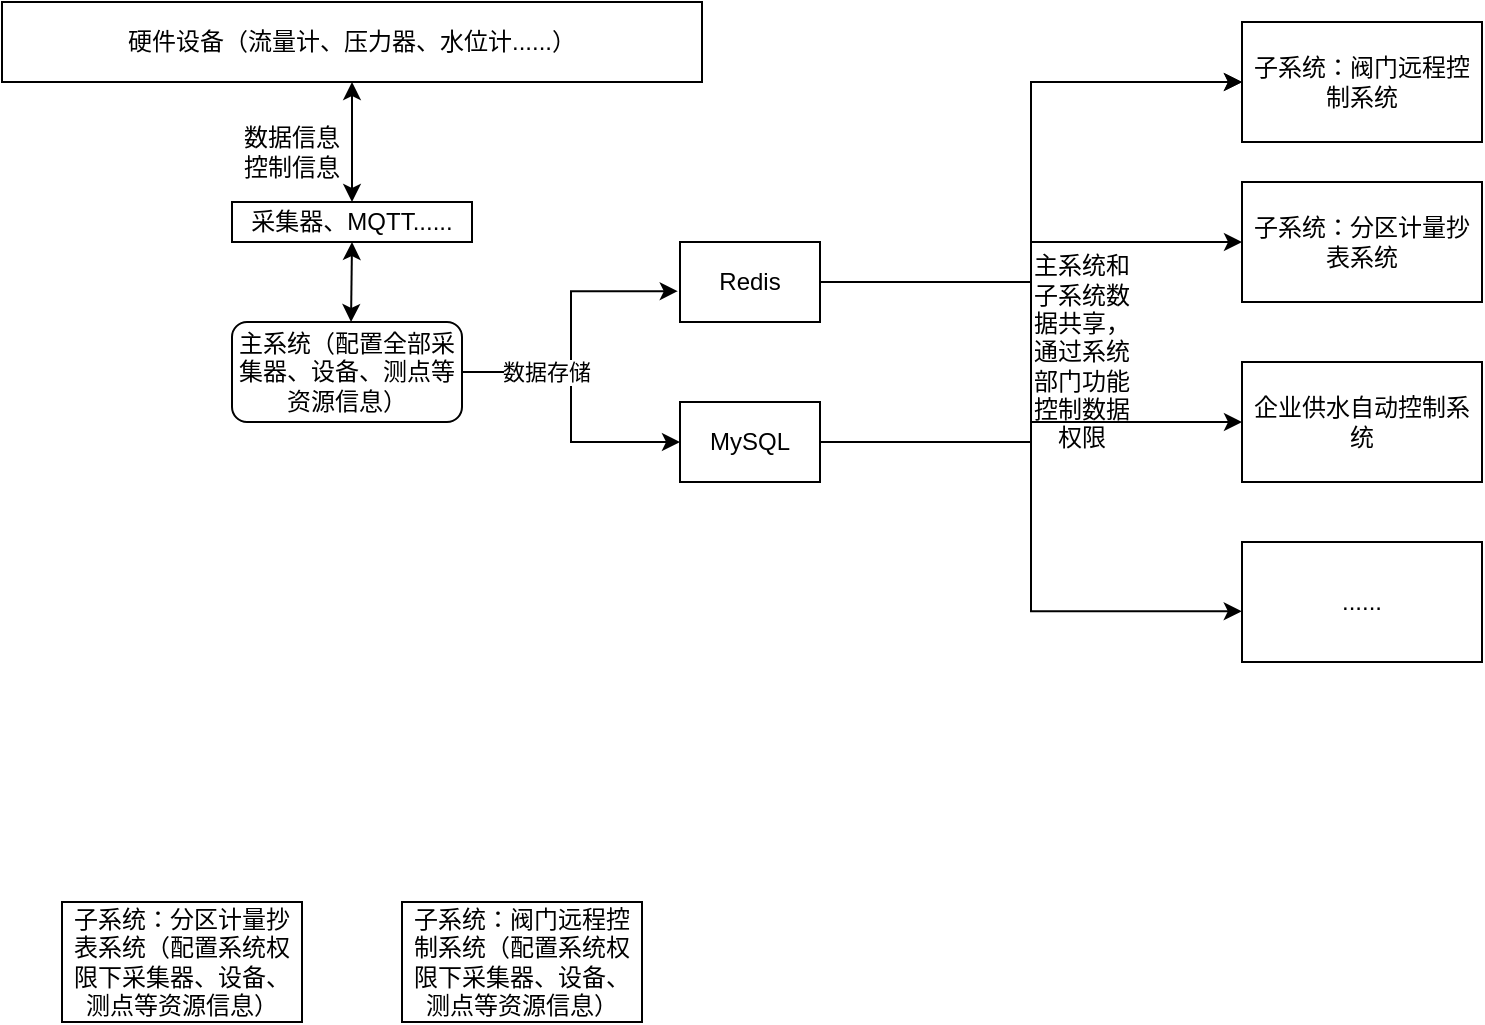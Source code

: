 <mxfile version="21.2.1" type="github">
  <diagram id="C5RBs43oDa-KdzZeNtuy" name="Page-1">
    <mxGraphModel dx="1195" dy="636" grid="1" gridSize="10" guides="1" tooltips="1" connect="1" arrows="1" fold="1" page="1" pageScale="1" pageWidth="827" pageHeight="1169" math="0" shadow="0">
      <root>
        <mxCell id="WIyWlLk6GJQsqaUBKTNV-0" />
        <mxCell id="WIyWlLk6GJQsqaUBKTNV-1" parent="WIyWlLk6GJQsqaUBKTNV-0" />
        <mxCell id="RzOljOtMz2daCbpXm7Yq-24" style="edgeStyle=orthogonalEdgeStyle;rounded=0;orthogonalLoop=1;jettySize=auto;html=1;entryX=-0.016;entryY=0.615;entryDx=0;entryDy=0;entryPerimeter=0;" edge="1" parent="WIyWlLk6GJQsqaUBKTNV-1" source="WIyWlLk6GJQsqaUBKTNV-3" target="RzOljOtMz2daCbpXm7Yq-21">
          <mxGeometry relative="1" as="geometry" />
        </mxCell>
        <mxCell id="RzOljOtMz2daCbpXm7Yq-25" style="edgeStyle=orthogonalEdgeStyle;rounded=0;orthogonalLoop=1;jettySize=auto;html=1;entryX=0;entryY=0.5;entryDx=0;entryDy=0;" edge="1" parent="WIyWlLk6GJQsqaUBKTNV-1" source="WIyWlLk6GJQsqaUBKTNV-3" target="RzOljOtMz2daCbpXm7Yq-23">
          <mxGeometry relative="1" as="geometry" />
        </mxCell>
        <mxCell id="RzOljOtMz2daCbpXm7Yq-26" value="数据存储" style="edgeLabel;html=1;align=center;verticalAlign=middle;resizable=0;points=[];" vertex="1" connectable="0" parent="RzOljOtMz2daCbpXm7Yq-25">
          <mxGeometry x="-0.42" relative="1" as="geometry">
            <mxPoint as="offset" />
          </mxGeometry>
        </mxCell>
        <mxCell id="WIyWlLk6GJQsqaUBKTNV-3" value="主系统（配置全部采集器、设备、测点等资源信息）" style="rounded=1;whiteSpace=wrap;html=1;fontSize=12;glass=0;strokeWidth=1;shadow=0;" parent="WIyWlLk6GJQsqaUBKTNV-1" vertex="1">
          <mxGeometry x="155" y="170" width="115" height="50" as="geometry" />
        </mxCell>
        <mxCell id="RzOljOtMz2daCbpXm7Yq-1" value="子系统：阀门远程控制系统" style="rounded=0;whiteSpace=wrap;html=1;" vertex="1" parent="WIyWlLk6GJQsqaUBKTNV-1">
          <mxGeometry x="660" y="20" width="120" height="60" as="geometry" />
        </mxCell>
        <mxCell id="RzOljOtMz2daCbpXm7Yq-2" value="子系统：分区计量抄表系统" style="rounded=0;whiteSpace=wrap;html=1;" vertex="1" parent="WIyWlLk6GJQsqaUBKTNV-1">
          <mxGeometry x="660" y="100" width="120" height="60" as="geometry" />
        </mxCell>
        <mxCell id="RzOljOtMz2daCbpXm7Yq-3" value="企业供水自动控制系统" style="whiteSpace=wrap;html=1;rounded=0;" vertex="1" parent="WIyWlLk6GJQsqaUBKTNV-1">
          <mxGeometry x="660" y="190" width="120" height="60" as="geometry" />
        </mxCell>
        <mxCell id="RzOljOtMz2daCbpXm7Yq-6" value="......" style="whiteSpace=wrap;html=1;rounded=0;" vertex="1" parent="WIyWlLk6GJQsqaUBKTNV-1">
          <mxGeometry x="660" y="280" width="120" height="60" as="geometry" />
        </mxCell>
        <mxCell id="RzOljOtMz2daCbpXm7Yq-15" value="硬件设备（流量计、压力器、水位计......）" style="rounded=0;whiteSpace=wrap;html=1;" vertex="1" parent="WIyWlLk6GJQsqaUBKTNV-1">
          <mxGeometry x="40" y="10" width="350" height="40" as="geometry" />
        </mxCell>
        <mxCell id="RzOljOtMz2daCbpXm7Yq-17" value="" style="endArrow=classic;startArrow=classic;html=1;rounded=0;entryX=0.5;entryY=1;entryDx=0;entryDy=0;exitX=0.5;exitY=0;exitDx=0;exitDy=0;" edge="1" parent="WIyWlLk6GJQsqaUBKTNV-1" source="RzOljOtMz2daCbpXm7Yq-16" target="RzOljOtMz2daCbpXm7Yq-15">
          <mxGeometry width="50" height="50" relative="1" as="geometry">
            <mxPoint x="280" y="150" as="sourcePoint" />
            <mxPoint x="280" y="100" as="targetPoint" />
          </mxGeometry>
        </mxCell>
        <mxCell id="RzOljOtMz2daCbpXm7Yq-18" value="数据信息&lt;br&gt;控制信息" style="text;html=1;strokeColor=none;fillColor=none;align=center;verticalAlign=middle;whiteSpace=wrap;rounded=0;" vertex="1" parent="WIyWlLk6GJQsqaUBKTNV-1">
          <mxGeometry x="155" y="70" width="60" height="30" as="geometry" />
        </mxCell>
        <mxCell id="RzOljOtMz2daCbpXm7Yq-20" value="" style="endArrow=classic;startArrow=classic;html=1;rounded=0;entryX=0.5;entryY=1;entryDx=0;entryDy=0;exitX=0.5;exitY=0;exitDx=0;exitDy=0;" edge="1" parent="WIyWlLk6GJQsqaUBKTNV-1" source="RzOljOtMz2daCbpXm7Yq-16">
          <mxGeometry width="50" height="50" relative="1" as="geometry">
            <mxPoint x="214.52" y="170" as="sourcePoint" />
            <mxPoint x="214.52" y="120" as="targetPoint" />
          </mxGeometry>
        </mxCell>
        <mxCell id="RzOljOtMz2daCbpXm7Yq-27" style="edgeStyle=orthogonalEdgeStyle;rounded=0;orthogonalLoop=1;jettySize=auto;html=1;entryX=0;entryY=0.5;entryDx=0;entryDy=0;" edge="1" parent="WIyWlLk6GJQsqaUBKTNV-1" source="RzOljOtMz2daCbpXm7Yq-21" target="RzOljOtMz2daCbpXm7Yq-1">
          <mxGeometry relative="1" as="geometry" />
        </mxCell>
        <mxCell id="RzOljOtMz2daCbpXm7Yq-29" style="edgeStyle=orthogonalEdgeStyle;rounded=0;orthogonalLoop=1;jettySize=auto;html=1;exitX=1;exitY=0.5;exitDx=0;exitDy=0;entryX=0;entryY=0.5;entryDx=0;entryDy=0;" edge="1" parent="WIyWlLk6GJQsqaUBKTNV-1" source="RzOljOtMz2daCbpXm7Yq-21" target="RzOljOtMz2daCbpXm7Yq-2">
          <mxGeometry relative="1" as="geometry" />
        </mxCell>
        <mxCell id="RzOljOtMz2daCbpXm7Yq-30" style="edgeStyle=orthogonalEdgeStyle;rounded=0;orthogonalLoop=1;jettySize=auto;html=1;exitX=1;exitY=0.5;exitDx=0;exitDy=0;entryX=0;entryY=0.5;entryDx=0;entryDy=0;" edge="1" parent="WIyWlLk6GJQsqaUBKTNV-1" source="RzOljOtMz2daCbpXm7Yq-21" target="RzOljOtMz2daCbpXm7Yq-3">
          <mxGeometry relative="1" as="geometry" />
        </mxCell>
        <mxCell id="RzOljOtMz2daCbpXm7Yq-31" style="edgeStyle=orthogonalEdgeStyle;rounded=0;orthogonalLoop=1;jettySize=auto;html=1;exitX=1;exitY=0.5;exitDx=0;exitDy=0;entryX=-0.001;entryY=0.577;entryDx=0;entryDy=0;entryPerimeter=0;" edge="1" parent="WIyWlLk6GJQsqaUBKTNV-1" source="RzOljOtMz2daCbpXm7Yq-21" target="RzOljOtMz2daCbpXm7Yq-6">
          <mxGeometry relative="1" as="geometry" />
        </mxCell>
        <mxCell id="RzOljOtMz2daCbpXm7Yq-21" value="Redis" style="rounded=0;whiteSpace=wrap;html=1;" vertex="1" parent="WIyWlLk6GJQsqaUBKTNV-1">
          <mxGeometry x="379" y="130" width="70" height="40" as="geometry" />
        </mxCell>
        <mxCell id="RzOljOtMz2daCbpXm7Yq-28" style="edgeStyle=orthogonalEdgeStyle;rounded=0;orthogonalLoop=1;jettySize=auto;html=1;exitX=1;exitY=0.5;exitDx=0;exitDy=0;entryX=0;entryY=0.5;entryDx=0;entryDy=0;" edge="1" parent="WIyWlLk6GJQsqaUBKTNV-1" source="RzOljOtMz2daCbpXm7Yq-23" target="RzOljOtMz2daCbpXm7Yq-1">
          <mxGeometry relative="1" as="geometry" />
        </mxCell>
        <mxCell id="RzOljOtMz2daCbpXm7Yq-23" value="MySQL" style="rounded=0;whiteSpace=wrap;html=1;" vertex="1" parent="WIyWlLk6GJQsqaUBKTNV-1">
          <mxGeometry x="379" y="210" width="70" height="40" as="geometry" />
        </mxCell>
        <mxCell id="RzOljOtMz2daCbpXm7Yq-32" value="主系统和子系统数据共享，通过系统部门功能控制数据权限" style="text;html=1;strokeColor=none;fillColor=none;align=center;verticalAlign=middle;whiteSpace=wrap;rounded=0;" vertex="1" parent="WIyWlLk6GJQsqaUBKTNV-1">
          <mxGeometry x="550" y="170" width="60" height="30" as="geometry" />
        </mxCell>
        <mxCell id="RzOljOtMz2daCbpXm7Yq-33" value="子系统：阀门远程控制系统（配置系统权限下采集器、设备、测点等资源信息）" style="rounded=0;whiteSpace=wrap;html=1;" vertex="1" parent="WIyWlLk6GJQsqaUBKTNV-1">
          <mxGeometry x="240" y="460" width="120" height="60" as="geometry" />
        </mxCell>
        <mxCell id="RzOljOtMz2daCbpXm7Yq-34" value="子系统：分区计量抄表系统（配置系统权限下采集器、设备、测点等资源信息）" style="rounded=0;whiteSpace=wrap;html=1;" vertex="1" parent="WIyWlLk6GJQsqaUBKTNV-1">
          <mxGeometry x="70" y="460" width="120" height="60" as="geometry" />
        </mxCell>
        <mxCell id="RzOljOtMz2daCbpXm7Yq-35" value="" style="endArrow=classic;startArrow=classic;html=1;rounded=0;entryX=0.5;entryY=1;entryDx=0;entryDy=0;exitX=0.5;exitY=0;exitDx=0;exitDy=0;" edge="1" parent="WIyWlLk6GJQsqaUBKTNV-1" target="RzOljOtMz2daCbpXm7Yq-16">
          <mxGeometry width="50" height="50" relative="1" as="geometry">
            <mxPoint x="214.52" y="170" as="sourcePoint" />
            <mxPoint x="214.52" y="120" as="targetPoint" />
          </mxGeometry>
        </mxCell>
        <mxCell id="RzOljOtMz2daCbpXm7Yq-16" value="采集器、MQTT......" style="rounded=0;whiteSpace=wrap;html=1;" vertex="1" parent="WIyWlLk6GJQsqaUBKTNV-1">
          <mxGeometry x="155" y="110" width="120" height="20" as="geometry" />
        </mxCell>
      </root>
    </mxGraphModel>
  </diagram>
</mxfile>
